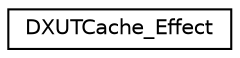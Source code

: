 digraph G
{
  edge [fontname="Helvetica",fontsize="10",labelfontname="Helvetica",labelfontsize="10"];
  node [fontname="Helvetica",fontsize="10",shape=record];
  rankdir="LR";
  Node1 [label="DXUTCache_Effect",height=0.2,width=0.4,color="black", fillcolor="white", style="filled",URL="$struct_d_x_u_t_cache___effect.html"];
}
